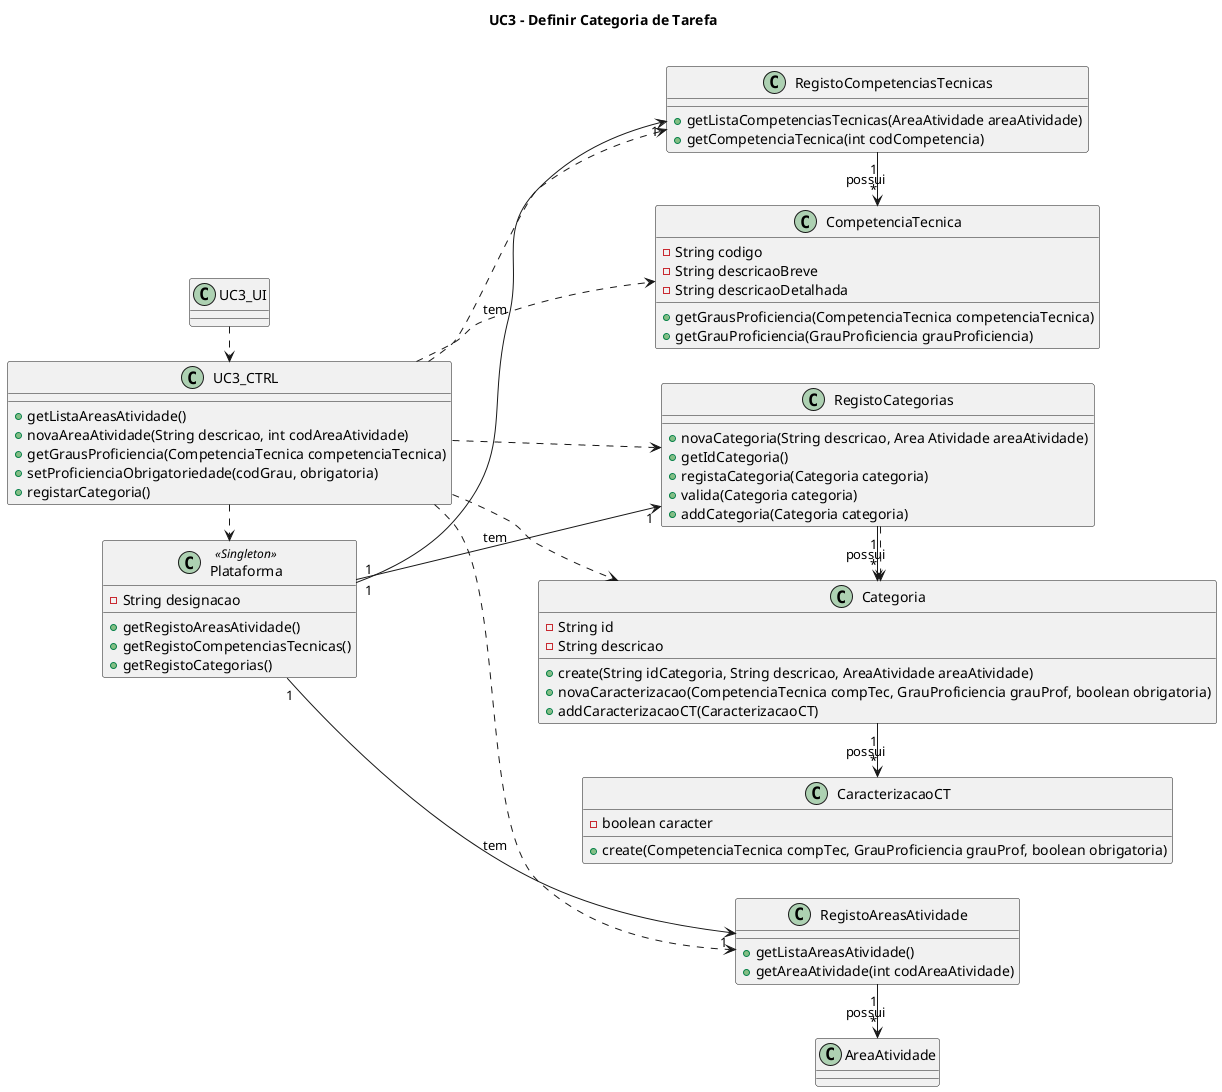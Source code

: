 @startuml

left to right direction

title UC3 - Definir Categoria de Tarefa \n

Class Plataforma <<Singleton>> {
    -String designacao

    +getRegistoAreasAtividade()
    +getRegistoCompetenciasTecnicas()
    +getRegistoCategorias()
}


Class CompetenciaTecnica {
    -String codigo
    -String descricaoBreve
    -String descricaoDetalhada

    +getGrausProficiencia(CompetenciaTecnica competenciaTecnica)
    +getGrauProficiencia(GrauProficiencia grauProficiencia)
}

Class UC3_UI {
}

Class UC3_CTRL {
    +getListaAreasAtividade()
    +novaAreaAtividade(String descricao, int codAreaAtividade)
    +getGrausProficiencia(CompetenciaTecnica competenciaTecnica)
    +setProficienciaObrigatoriedade(codGrau, obrigatoria)
    +registarCategoria()
}

Class Categoria {
    -String id
    -String descricao

    +create(String idCategoria, String descricao, AreaAtividade areaAtividade)
    +novaCaracterizacao(CompetenciaTecnica compTec, GrauProficiencia grauProf, boolean obrigatoria)
    +addCaracterizacaoCT(CaracterizacaoCT)
}

Class CaracterizacaoCT {
    -boolean caracter

    +create(CompetenciaTecnica compTec, GrauProficiencia grauProf, boolean obrigatoria)
}


Class RegistoAreasAtividade {
    +getListaAreasAtividade()
    +getAreaAtividade(int codAreaAtividade)
}

Class RegistoCompetenciasTecnicas {
    +getListaCompetenciasTecnicas(AreaAtividade areaAtividade)
    +getCompetenciaTecnica(int codCompetencia)
}

Class RegistoCategorias {
    +novaCategoria(String descricao, Area Atividade areaAtividade)
    +getIdCategoria()
    +registaCategoria(Categoria categoria)
    +valida(Categoria categoria)
    +addCategoria(Categoria categoria)
}

UC3_UI .> UC3_CTRL

UC3_CTRL .> Plataforma
UC3_CTRL .> RegistoAreasAtividade
UC3_CTRL .> RegistoCompetenciasTecnicas
UC3_CTRL .> RegistoCategorias
UC3_CTRL .> CompetenciaTecnica
UC3_CTRL .> Categoria

Plataforma "1" -down-> "1" RegistoAreasAtividade: tem
Plataforma "1" -down-> "1" RegistoCompetenciasTecnicas: tem
Plataforma "1" -down-> "1" RegistoCategorias: tem

RegistoCategorias "1" -> "*" Categoria: possui
RegistoCategorias .> Categoria
RegistoAreasAtividade "1" -> "*" AreaAtividade: possui
RegistoCompetenciasTecnicas "1" -> "*" CompetenciaTecnica: possui

Categoria "1" -> "*" CaracterizacaoCT: possui

@enduml